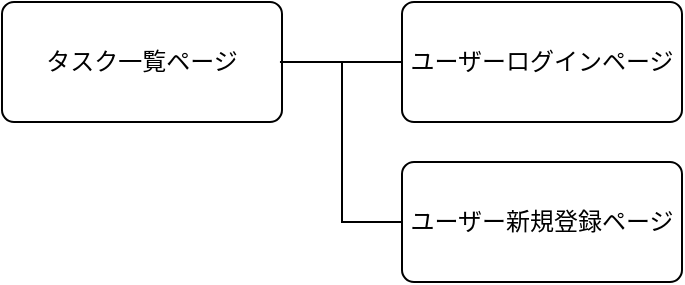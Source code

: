 <mxfile>
    <diagram id="oKBNsIA3zy_a8tqlTysQ" name="ページ1">
        <mxGraphModel dx="941" dy="577" grid="1" gridSize="10" guides="1" tooltips="1" connect="1" arrows="1" fold="1" page="1" pageScale="1" pageWidth="1169" pageHeight="827" math="0" shadow="0">
            <root>
                <mxCell id="0"/>
                <mxCell id="1" parent="0"/>
                <mxCell id="2" value="タスク一覧ページ" style="rounded=1;arcSize=10;whiteSpace=wrap;html=1;align=center;" vertex="1" parent="1">
                    <mxGeometry x="320" y="240" width="140" height="60" as="geometry"/>
                </mxCell>
                <mxCell id="3" value="ユーザーログインページ" style="rounded=1;arcSize=10;whiteSpace=wrap;html=1;align=center;" vertex="1" parent="1">
                    <mxGeometry x="520" y="240" width="140" height="60" as="geometry"/>
                </mxCell>
                <mxCell id="4" value="ユーザー新規登録ページ" style="rounded=1;arcSize=10;whiteSpace=wrap;html=1;align=center;" vertex="1" parent="1">
                    <mxGeometry x="520" y="320" width="140" height="60" as="geometry"/>
                </mxCell>
                <mxCell id="11" value="" style="line;strokeWidth=1;rotatable=0;dashed=0;labelPosition=right;align=left;verticalAlign=middle;spacingTop=0;spacingLeft=6;points=[];portConstraint=eastwest;" vertex="1" parent="1">
                    <mxGeometry x="460" y="240" width="60" height="60" as="geometry"/>
                </mxCell>
                <mxCell id="13" value="" style="fontSize=12;html=1;endArrow=none;entryX=0;entryY=0.5;entryDx=0;entryDy=0;exitX=-0.017;exitY=0.5;exitDx=0;exitDy=0;exitPerimeter=0;edgeStyle=orthogonalEdgeStyle;startArrow=none;startFill=0;endFill=0;rounded=0;" edge="1" parent="1" source="11" target="4">
                    <mxGeometry width="100" height="100" relative="1" as="geometry">
                        <mxPoint x="430" y="350" as="sourcePoint"/>
                        <mxPoint x="530" y="250" as="targetPoint"/>
                        <Array as="points">
                            <mxPoint x="490" y="270"/>
                            <mxPoint x="490" y="350"/>
                        </Array>
                    </mxGeometry>
                </mxCell>
            </root>
        </mxGraphModel>
    </diagram>
</mxfile>